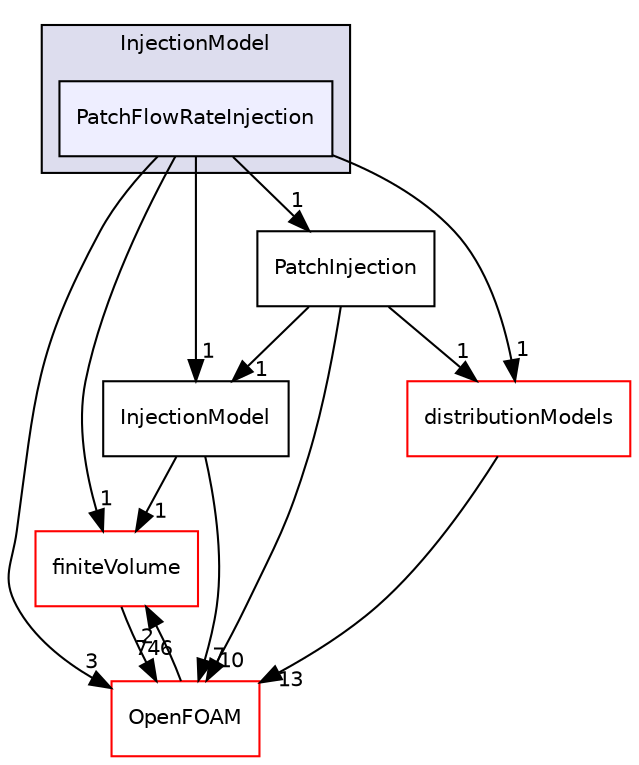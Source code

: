 digraph "src/lagrangian/intermediate/submodels/Kinematic/InjectionModel/PatchFlowRateInjection" {
  bgcolor=transparent;
  compound=true
  node [ fontsize="10", fontname="Helvetica"];
  edge [ labelfontsize="10", labelfontname="Helvetica"];
  subgraph clusterdir_2c52a1c2f0c7ead309c5b735cade1a7e {
    graph [ bgcolor="#ddddee", pencolor="black", label="InjectionModel" fontname="Helvetica", fontsize="10", URL="dir_2c52a1c2f0c7ead309c5b735cade1a7e.html"]
  dir_d00745d295ead089211226981c0c19f2 [shape=box, label="PatchFlowRateInjection", style="filled", fillcolor="#eeeeff", pencolor="black", URL="dir_d00745d295ead089211226981c0c19f2.html"];
  }
  dir_9bd15774b555cf7259a6fa18f99fe99b [shape=box label="finiteVolume" color="red" URL="dir_9bd15774b555cf7259a6fa18f99fe99b.html"];
  dir_d6927c2879faa997b7d01c6ca71e518d [shape=box label="distributionModels" color="red" URL="dir_d6927c2879faa997b7d01c6ca71e518d.html"];
  dir_ee3de75dfe155d4ca6e4529231428527 [shape=box label="InjectionModel" URL="dir_ee3de75dfe155d4ca6e4529231428527.html"];
  dir_52431a884025efedaec3a79076c9cb3b [shape=box label="PatchInjection" URL="dir_52431a884025efedaec3a79076c9cb3b.html"];
  dir_c5473ff19b20e6ec4dfe5c310b3778a8 [shape=box label="OpenFOAM" color="red" URL="dir_c5473ff19b20e6ec4dfe5c310b3778a8.html"];
  dir_9bd15774b555cf7259a6fa18f99fe99b->dir_c5473ff19b20e6ec4dfe5c310b3778a8 [headlabel="746", labeldistance=1.5 headhref="dir_000896_001896.html"];
  dir_d6927c2879faa997b7d01c6ca71e518d->dir_c5473ff19b20e6ec4dfe5c310b3778a8 [headlabel="13", labeldistance=1.5 headhref="dir_001385_001896.html"];
  dir_ee3de75dfe155d4ca6e4529231428527->dir_9bd15774b555cf7259a6fa18f99fe99b [headlabel="1", labeldistance=1.5 headhref="dir_001529_000896.html"];
  dir_ee3de75dfe155d4ca6e4529231428527->dir_c5473ff19b20e6ec4dfe5c310b3778a8 [headlabel="7", labeldistance=1.5 headhref="dir_001529_001896.html"];
  dir_52431a884025efedaec3a79076c9cb3b->dir_d6927c2879faa997b7d01c6ca71e518d [headlabel="1", labeldistance=1.5 headhref="dir_001534_001385.html"];
  dir_52431a884025efedaec3a79076c9cb3b->dir_ee3de75dfe155d4ca6e4529231428527 [headlabel="1", labeldistance=1.5 headhref="dir_001534_001529.html"];
  dir_52431a884025efedaec3a79076c9cb3b->dir_c5473ff19b20e6ec4dfe5c310b3778a8 [headlabel="10", labeldistance=1.5 headhref="dir_001534_001896.html"];
  dir_c5473ff19b20e6ec4dfe5c310b3778a8->dir_9bd15774b555cf7259a6fa18f99fe99b [headlabel="2", labeldistance=1.5 headhref="dir_001896_000896.html"];
  dir_d00745d295ead089211226981c0c19f2->dir_9bd15774b555cf7259a6fa18f99fe99b [headlabel="1", labeldistance=1.5 headhref="dir_001533_000896.html"];
  dir_d00745d295ead089211226981c0c19f2->dir_d6927c2879faa997b7d01c6ca71e518d [headlabel="1", labeldistance=1.5 headhref="dir_001533_001385.html"];
  dir_d00745d295ead089211226981c0c19f2->dir_ee3de75dfe155d4ca6e4529231428527 [headlabel="1", labeldistance=1.5 headhref="dir_001533_001529.html"];
  dir_d00745d295ead089211226981c0c19f2->dir_52431a884025efedaec3a79076c9cb3b [headlabel="1", labeldistance=1.5 headhref="dir_001533_001534.html"];
  dir_d00745d295ead089211226981c0c19f2->dir_c5473ff19b20e6ec4dfe5c310b3778a8 [headlabel="3", labeldistance=1.5 headhref="dir_001533_001896.html"];
}

